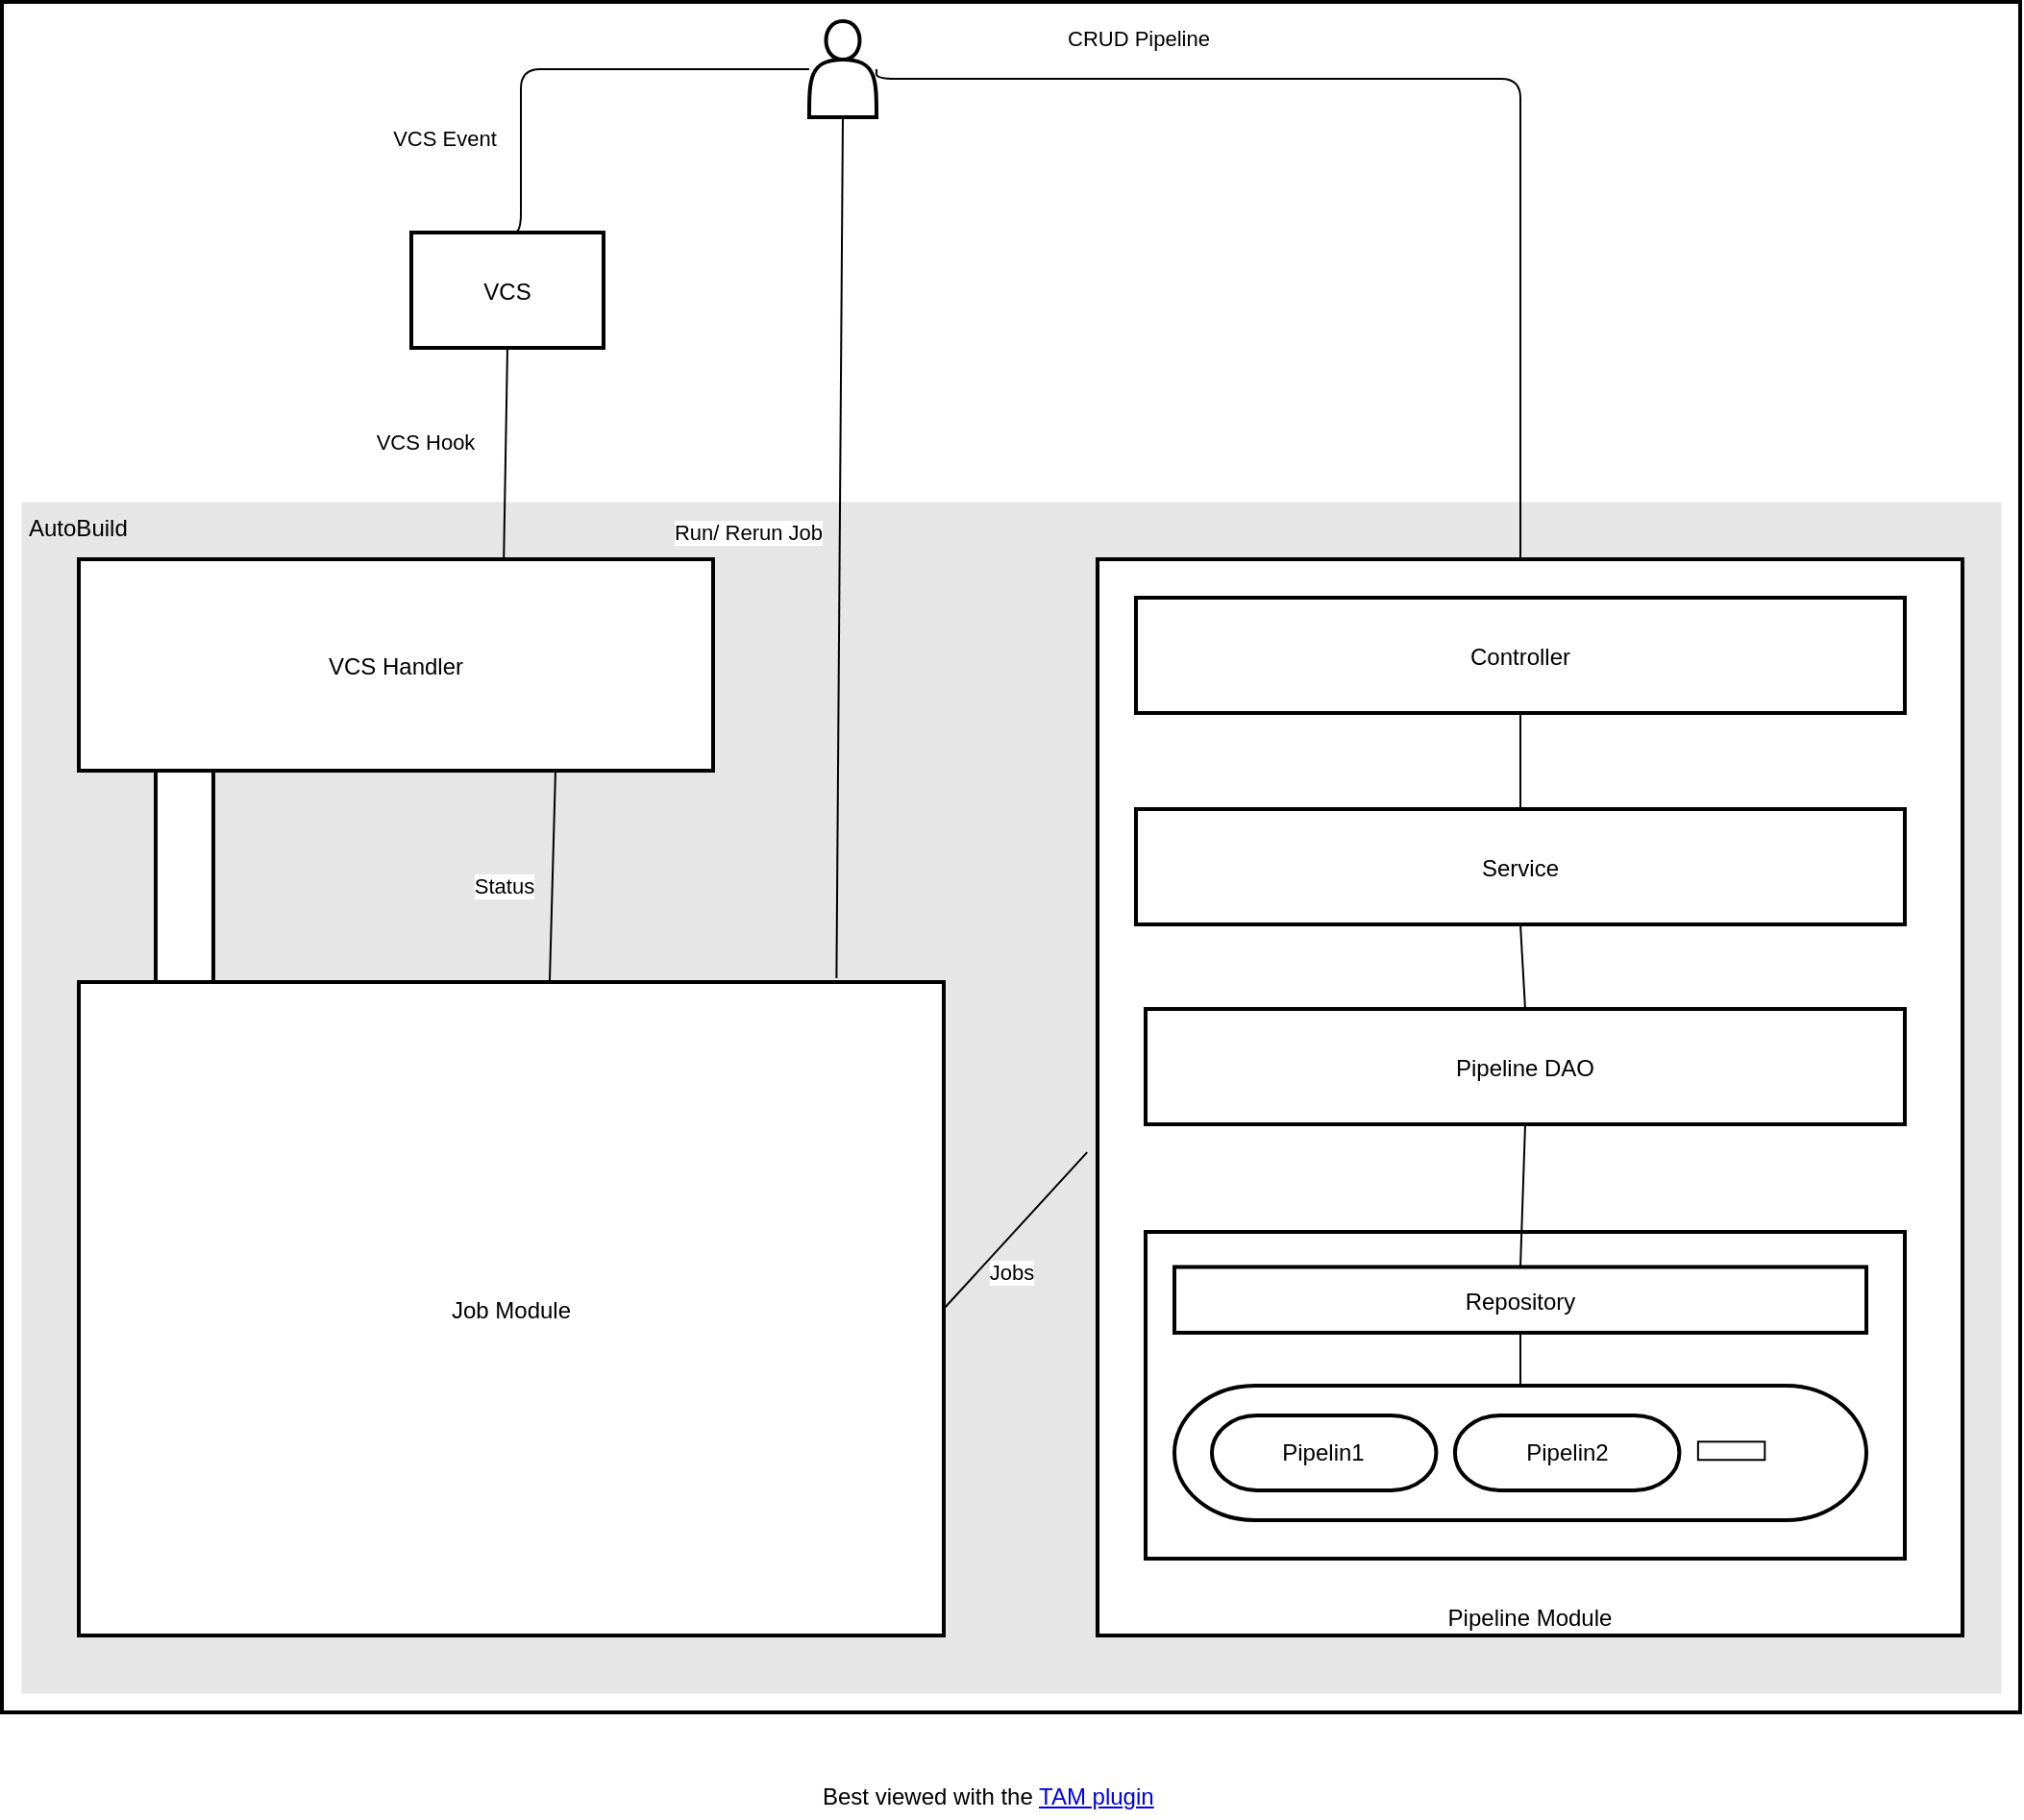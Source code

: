 <mxfile>
    <diagram id="t-udEQ2fh2zdYDoK3mJ6" name="Export This">
        <mxGraphModel dx="2107" dy="2230" grid="1" gridSize="10" guides="1" tooltips="1" connect="1" arrows="1" fold="1" page="1" pageScale="1" pageWidth="827" pageHeight="1169" math="0" shadow="0">
            <root>
                <mxCell id="0"/>
                <mxCell id="1" parent="0"/>
                <mxCell id="0.14" value="Best viewed with the &lt;a href=&quot;https://github.com/ariel-bentu/tam-drawio&quot;&gt;TAM plugin&lt;/a&gt;" style="text;html=1;shape=tamPluginMissing;" parent="1" vertex="1" connectable="0">
                    <mxGeometry x="415" y="920" width="200" height="25" as="geometry"/>
                </mxCell>
                <mxCell id="ihRfK8j9a-pzWJA9s62L-35" value="" style="shape=agent;offsetSize=8;strokeWidth=2;" vertex="1" parent="1">
                    <mxGeometry x="-10" width="1050" height="890" as="geometry"/>
                </mxCell>
                <mxCell id="ihRfK8j9a-pzWJA9s62L-36" value="AutoBuild" style="rounded=0;whiteSpace=wrap;html=1;strokeWidth=0;strokeColor=none;fillColor=#E6E6E6;align=left;verticalAlign=top;spacingLeft=2;" vertex="1" parent="1">
                    <mxGeometry y="260" width="1030" height="620" as="geometry"/>
                </mxCell>
                <mxCell id="ihRfK8j9a-pzWJA9s62L-37" value="" style="shape=actor;horizontalLabelPosition=right;align=left;labelPosition=right;strokeWidth=2;aspect=fixed;" vertex="1" parent="1">
                    <mxGeometry x="410" y="10" width="35" height="50" as="geometry"/>
                </mxCell>
                <mxCell id="ihRfK8j9a-pzWJA9s62L-38" value="VCS" style="shape=agent;offsetSize=8;strokeWidth=2;" vertex="1" parent="1">
                    <mxGeometry x="203" y="120" width="100" height="60" as="geometry"/>
                </mxCell>
                <mxCell id="ihRfK8j9a-pzWJA9s62L-39" value="" style="rounded=1;shape=useedge;edgeStyle=elbowEdgeStyle;elbow=horizontal;endArrow=none;useSignPosition=left;useSignDirection=south;entryX=0;entryY=0.5;entryDx=0;entryDy=0;exitX=0.5;exitY=0;exitDx=0;exitDy=0;" edge="1" parent="1" source="ihRfK8j9a-pzWJA9s62L-38" target="ihRfK8j9a-pzWJA9s62L-37">
                    <mxGeometry width="160" height="70" relative="1" as="geometry">
                        <mxPoint x="190" y="120" as="sourcePoint"/>
                        <mxPoint x="333" y="35" as="targetPoint"/>
                        <Array as="points">
                            <mxPoint x="260" y="80"/>
                        </Array>
                    </mxGeometry>
                </mxCell>
                <mxCell id="ihRfK8j9a-pzWJA9s62L-40" value="VCS Event" style="edgeLabel;html=1;align=center;verticalAlign=middle;resizable=0;points=[];" vertex="1" connectable="0" parent="ihRfK8j9a-pzWJA9s62L-39">
                    <mxGeometry x="-0.45" y="20" relative="1" as="geometry">
                        <mxPoint x="-20" y="10" as="offset"/>
                    </mxGeometry>
                </mxCell>
                <mxCell id="ihRfK8j9a-pzWJA9s62L-41" value="VCS Handler" style="shape=agent;offsetSize=8;strokeWidth=2;" vertex="1" parent="1">
                    <mxGeometry x="30" y="290" width="330" height="110" as="geometry"/>
                </mxCell>
                <mxCell id="ihRfK8j9a-pzWJA9s62L-42" value="Job Module" style="shape=agent;offsetSize=8;strokeWidth=2;" vertex="1" parent="1">
                    <mxGeometry x="30" y="510" width="450" height="340" as="geometry"/>
                </mxCell>
                <mxCell id="ihRfK8j9a-pzWJA9s62L-43" value="" style="shape=useedge;vertical=true;edgeStyle=none;endArrow=none;useSignPosition=left;useSignDirection=south;entryX=0.5;entryY=1;entryDx=0;entryDy=0;exitX=0.67;exitY=0;exitDx=0;exitDy=0;exitPerimeter=0;" edge="1" parent="1" source="ihRfK8j9a-pzWJA9s62L-41" target="ihRfK8j9a-pzWJA9s62L-38">
                    <mxGeometry height="160" relative="1" as="geometry">
                        <mxPoint x="470" y="440" as="sourcePoint"/>
                        <mxPoint x="470" y="280" as="targetPoint"/>
                    </mxGeometry>
                </mxCell>
                <mxCell id="ihRfK8j9a-pzWJA9s62L-44" value="VCS Hook" style="edgeLabel;html=1;align=center;verticalAlign=middle;resizable=0;points=[];" vertex="1" connectable="0" parent="ihRfK8j9a-pzWJA9s62L-43">
                    <mxGeometry x="0.102" y="23" relative="1" as="geometry">
                        <mxPoint x="-19" as="offset"/>
                    </mxGeometry>
                </mxCell>
                <mxCell id="ihRfK8j9a-pzWJA9s62L-45" value="" style="shape=useedge;vertical=true;edgeStyle=none;endArrow=none;useSignPosition=left;useSignDirection=south;entryX=0.5;entryY=1;entryDx=0;entryDy=0;exitX=0.876;exitY=-0.006;exitDx=0;exitDy=0;exitPerimeter=0;" edge="1" parent="1" source="ihRfK8j9a-pzWJA9s62L-42" target="ihRfK8j9a-pzWJA9s62L-37">
                    <mxGeometry height="160" relative="1" as="geometry">
                        <mxPoint x="470" y="440" as="sourcePoint"/>
                        <mxPoint x="470" y="280" as="targetPoint"/>
                    </mxGeometry>
                </mxCell>
                <mxCell id="ihRfK8j9a-pzWJA9s62L-46" value="Run/ Rerun Job" style="edgeLabel;html=1;align=center;verticalAlign=middle;resizable=0;points=[];" vertex="1" connectable="0" parent="ihRfK8j9a-pzWJA9s62L-45">
                    <mxGeometry x="0.035" y="21" relative="1" as="geometry">
                        <mxPoint x="-27" as="offset"/>
                    </mxGeometry>
                </mxCell>
                <mxCell id="ihRfK8j9a-pzWJA9s62L-47" value="" style="shape=useedge;endArrow=none;edgeStyle=none;useSignPosition=up;useSignDirection=east;exitX=1;exitY=0.5;exitDx=0;exitDy=0;entryX=-0.012;entryY=0.551;entryDx=0;entryDy=0;entryPerimeter=0;" edge="1" parent="1" source="ihRfK8j9a-pzWJA9s62L-42" target="ihRfK8j9a-pzWJA9s62L-55">
                    <mxGeometry width="160" relative="1" as="geometry">
                        <mxPoint x="410" y="550" as="sourcePoint"/>
                        <mxPoint x="600" y="555" as="targetPoint"/>
                    </mxGeometry>
                </mxCell>
                <mxCell id="ihRfK8j9a-pzWJA9s62L-48" value="Jobs" style="edgeLabel;html=1;align=center;verticalAlign=middle;resizable=0;points=[];" vertex="1" connectable="0" parent="ihRfK8j9a-pzWJA9s62L-47">
                    <mxGeometry x="-0.337" y="-12" relative="1" as="geometry">
                        <mxPoint x="1" as="offset"/>
                    </mxGeometry>
                </mxCell>
                <mxCell id="ihRfK8j9a-pzWJA9s62L-49" value="" style="shape=queue;strokeWidth=2;verticalLabelPosition=bottom;useSignDirection=east;rotation=90;" vertex="1" parent="1">
                    <mxGeometry x="30" y="440" width="110" height="30" as="geometry"/>
                </mxCell>
                <mxCell id="ihRfK8j9a-pzWJA9s62L-50" value="" style="shape=useedge;vertical=true;edgeStyle=none;endArrow=none;useSignPosition=left;useSignDirection=south;exitX=0.75;exitY=1;exitDx=0;exitDy=0;entryX=0.544;entryY=-0.006;entryDx=0;entryDy=0;entryPerimeter=0;" edge="1" parent="1">
                    <mxGeometry height="160" relative="1" as="geometry">
                        <mxPoint x="278" y="400" as="sourcePoint"/>
                        <mxPoint x="275" y="509" as="targetPoint"/>
                    </mxGeometry>
                </mxCell>
                <mxCell id="ihRfK8j9a-pzWJA9s62L-51" value="Status" style="edgeLabel;html=1;align=center;verticalAlign=middle;resizable=0;points=[];" vertex="1" connectable="0" parent="ihRfK8j9a-pzWJA9s62L-50">
                    <mxGeometry x="0.109" y="-18" relative="1" as="geometry">
                        <mxPoint x="-8" as="offset"/>
                    </mxGeometry>
                </mxCell>
                <mxCell id="ihRfK8j9a-pzWJA9s62L-52" value="" style="rounded=1;shape=useedge;vertical=true;edgeStyle=elbowEdgeStyle;elbow=vertical;endArrow=none;useSignPosition=up;useSignDirection=east;exitX=1;exitY=0.5;exitDx=0;exitDy=0;entryX=0.5;entryY=0;entryDx=0;entryDy=0;" edge="1" parent="1" source="ihRfK8j9a-pzWJA9s62L-37" target="ihRfK8j9a-pzWJA9s62L-56">
                    <mxGeometry width="70" height="160" relative="1" as="geometry">
                        <mxPoint x="590" y="520" as="sourcePoint"/>
                        <mxPoint x="660" y="360" as="targetPoint"/>
                        <Array as="points">
                            <mxPoint x="620" y="40"/>
                        </Array>
                    </mxGeometry>
                </mxCell>
                <mxCell id="ihRfK8j9a-pzWJA9s62L-53" value="CRUD Pipeline" style="edgeLabel;html=1;align=center;verticalAlign=middle;resizable=0;points=[];" vertex="1" connectable="0" parent="ihRfK8j9a-pzWJA9s62L-52">
                    <mxGeometry x="-0.458" y="21" relative="1" as="geometry">
                        <mxPoint x="-25" as="offset"/>
                    </mxGeometry>
                </mxCell>
                <mxCell id="ihRfK8j9a-pzWJA9s62L-54" value="" style="group" vertex="1" connectable="0" parent="1">
                    <mxGeometry x="560" y="290" width="450" height="560" as="geometry"/>
                </mxCell>
                <mxCell id="ihRfK8j9a-pzWJA9s62L-55" value="Pipeline Module" style="shape=agent;offsetSize=8;strokeWidth=2;verticalAlign=bottom;" vertex="1" parent="ihRfK8j9a-pzWJA9s62L-54">
                    <mxGeometry width="450" height="560" as="geometry"/>
                </mxCell>
                <mxCell id="ihRfK8j9a-pzWJA9s62L-56" value="Controller" style="shape=agent;offsetSize=8;strokeWidth=2;" vertex="1" parent="ihRfK8j9a-pzWJA9s62L-54">
                    <mxGeometry x="20" y="20" width="400" height="60" as="geometry"/>
                </mxCell>
                <mxCell id="ihRfK8j9a-pzWJA9s62L-57" value="Service" style="shape=agent;offsetSize=8;strokeWidth=2;" vertex="1" parent="ihRfK8j9a-pzWJA9s62L-54">
                    <mxGeometry x="20" y="130" width="400" height="60" as="geometry"/>
                </mxCell>
                <mxCell id="ihRfK8j9a-pzWJA9s62L-58" value="Pipeline DAO" style="shape=agent;offsetSize=8;strokeWidth=2;" vertex="1" parent="ihRfK8j9a-pzWJA9s62L-54">
                    <mxGeometry x="25" y="234" width="395" height="60" as="geometry"/>
                </mxCell>
                <mxCell id="ihRfK8j9a-pzWJA9s62L-59" value="" style="shape=useedge;vertical=true;edgeStyle=none;endArrow=none;useSignPosition=left;useSignDirection=south;entryX=0.5;entryY=1;entryDx=0;entryDy=0;exitX=0.5;exitY=0;exitDx=0;exitDy=0;" edge="1" parent="ihRfK8j9a-pzWJA9s62L-54" source="ihRfK8j9a-pzWJA9s62L-58" target="ihRfK8j9a-pzWJA9s62L-57">
                    <mxGeometry height="160" relative="1" as="geometry">
                        <mxPoint x="70" y="230" as="sourcePoint"/>
                        <mxPoint x="70" y="70" as="targetPoint"/>
                    </mxGeometry>
                </mxCell>
                <mxCell id="ihRfK8j9a-pzWJA9s62L-60" value="" style="shape=useedge;vertical=true;edgeStyle=none;endArrow=none;useSignPosition=left;useSignDirection=south;entryX=0.5;entryY=1;entryDx=0;entryDy=0;exitX=0.5;exitY=0;exitDx=0;exitDy=0;" edge="1" parent="ihRfK8j9a-pzWJA9s62L-54" source="ihRfK8j9a-pzWJA9s62L-57" target="ihRfK8j9a-pzWJA9s62L-56">
                    <mxGeometry height="160" relative="1" as="geometry">
                        <mxPoint x="70" y="230" as="sourcePoint"/>
                        <mxPoint x="70" y="70" as="targetPoint"/>
                    </mxGeometry>
                </mxCell>
                <mxCell id="ihRfK8j9a-pzWJA9s62L-61" value="" style="shape=agent;offsetSize=8;strokeWidth=2;" vertex="1" parent="ihRfK8j9a-pzWJA9s62L-54">
                    <mxGeometry x="25" y="350" width="395" height="170" as="geometry"/>
                </mxCell>
                <mxCell id="ihRfK8j9a-pzWJA9s62L-62" value="Repository" style="shape=agent;offsetSize=8;strokeWidth=2;" vertex="1" parent="ihRfK8j9a-pzWJA9s62L-54">
                    <mxGeometry x="40" y="368.25" width="360" height="34.2" as="geometry"/>
                </mxCell>
                <mxCell id="ihRfK8j9a-pzWJA9s62L-63" value="" style="group" vertex="1" connectable="0" parent="ihRfK8j9a-pzWJA9s62L-54">
                    <mxGeometry x="40" y="430" width="360" height="70" as="geometry"/>
                </mxCell>
                <mxCell id="ihRfK8j9a-pzWJA9s62L-64" value="" style="rounded=1;whiteSpace=wrap;html=1;arcSize=60;strokeWidth=2;verticalAlign=bottom;" vertex="1" parent="ihRfK8j9a-pzWJA9s62L-63">
                    <mxGeometry width="360.0" height="70" as="geometry"/>
                </mxCell>
                <mxCell id="ihRfK8j9a-pzWJA9s62L-65" value="Pipelin1" style="rounded=1;whiteSpace=wrap;html=1;arcSize=60;strokeWidth=2;" vertex="1" parent="ihRfK8j9a-pzWJA9s62L-63">
                    <mxGeometry x="19.459" y="15.556" width="116.757" height="38.889" as="geometry"/>
                </mxCell>
                <mxCell id="ihRfK8j9a-pzWJA9s62L-66" value="Pipelin2" style="rounded=1;whiteSpace=wrap;html=1;arcSize=60;strokeWidth=2;" vertex="1" parent="ihRfK8j9a-pzWJA9s62L-63">
                    <mxGeometry x="145.946" y="15.556" width="116.757" height="38.889" as="geometry"/>
                </mxCell>
                <mxCell id="ihRfK8j9a-pzWJA9s62L-67" value="" style="shape=dot3;connectable=0;aspect=fixed;" vertex="1" parent="ihRfK8j9a-pzWJA9s62L-63">
                    <mxGeometry x="272.432" y="29.167" width="34.723" height="9.47" as="geometry"/>
                </mxCell>
                <mxCell id="ihRfK8j9a-pzWJA9s62L-68" value="" style="shape=updateedge;endArrow=none;vertical=true;entryX=0.5;entryY=0;entryDx=0;entryDy=0;exitX=0.5;exitY=1;exitDx=0;exitDy=0;" edge="1" parent="ihRfK8j9a-pzWJA9s62L-54" source="ihRfK8j9a-pzWJA9s62L-62" target="ihRfK8j9a-pzWJA9s62L-64">
                    <mxGeometry width="30" height="80" relative="1" as="geometry">
                        <mxPoint x="259.231" y="342.6" as="sourcePoint"/>
                        <mxPoint x="259.231" y="411" as="targetPoint"/>
                    </mxGeometry>
                </mxCell>
                <mxCell id="ihRfK8j9a-pzWJA9s62L-69" value="" style="shape=useedge;vertical=true;edgeStyle=none;endArrow=none;useSignPosition=left;useSignDirection=south;exitX=0.5;exitY=0;exitDx=0;exitDy=0;entryX=0.5;entryY=1;entryDx=0;entryDy=0;" edge="1" parent="ihRfK8j9a-pzWJA9s62L-54" source="ihRfK8j9a-pzWJA9s62L-62" target="ihRfK8j9a-pzWJA9s62L-58">
                    <mxGeometry height="160" relative="1" as="geometry">
                        <mxPoint x="70" y="230" as="sourcePoint"/>
                        <mxPoint x="70" y="70" as="targetPoint"/>
                    </mxGeometry>
                </mxCell>
            </root>
        </mxGraphModel>
    </diagram>
    <diagram id="40exUl0vIfyb5U9XLuty" name="Level0">
        <mxGraphModel dx="1024" dy="849" grid="1" gridSize="10" guides="1" tooltips="1" connect="1" arrows="1" fold="1" page="1" pageScale="1" pageWidth="827" pageHeight="1169" math="0" shadow="0">
            <root>
                <mxCell id="0"/>
                <mxCell id="1" parent="0"/>
                <mxCell id="WJ4CdZOc8dhhOsGUsSus-2" value="Best viewed with the &lt;a href=&quot;https://github.com/ariel-bentu/tam-drawio&quot;&gt;TAM plugin&lt;/a&gt;" style="text;html=1;shape=tamPluginMissing;" parent="1" vertex="1" connectable="0">
                    <mxGeometry x="350" y="447.03" width="200" height="25" as="geometry"/>
                </mxCell>
                <mxCell id="WJ4CdZOc8dhhOsGUsSus-10" value="AutoBuild" style="shape=agent;offsetSize=8;strokeWidth=2;verticalAlign=middle;" parent="1" vertex="1">
                    <mxGeometry x="10" y="270" width="880" height="130" as="geometry"/>
                </mxCell>
                <mxCell id="WJ4CdZOc8dhhOsGUsSus-11" value="" style="shape=actor;horizontalLabelPosition=right;align=left;labelPosition=right;strokeWidth=2;aspect=fixed;" parent="1" vertex="1">
                    <mxGeometry x="410" y="10" width="35" height="50" as="geometry"/>
                </mxCell>
                <mxCell id="WJ4CdZOc8dhhOsGUsSus-12" value="VCS" style="shape=agent;offsetSize=8;strokeWidth=2;" parent="1" vertex="1">
                    <mxGeometry x="203" y="120" width="100" height="60" as="geometry"/>
                </mxCell>
                <mxCell id="WJ4CdZOc8dhhOsGUsSus-13" value="" style="rounded=1;shape=useedge;edgeStyle=elbowEdgeStyle;elbow=horizontal;endArrow=none;useSignPosition=left;useSignDirection=south;entryX=0;entryY=0.5;entryDx=0;entryDy=0;exitX=0.5;exitY=0;exitDx=0;exitDy=0;" parent="1" source="WJ4CdZOc8dhhOsGUsSus-12" target="WJ4CdZOc8dhhOsGUsSus-11" edge="1">
                    <mxGeometry width="160" height="70" relative="1" as="geometry">
                        <mxPoint x="190" y="120" as="sourcePoint"/>
                        <mxPoint x="333" y="35" as="targetPoint"/>
                        <Array as="points">
                            <mxPoint x="260" y="80"/>
                        </Array>
                    </mxGeometry>
                </mxCell>
                <mxCell id="WJ4CdZOc8dhhOsGUsSus-14" value="VCS Event" style="edgeLabel;html=1;align=center;verticalAlign=middle;resizable=0;points=[];" parent="WJ4CdZOc8dhhOsGUsSus-13" vertex="1" connectable="0">
                    <mxGeometry x="-0.45" y="20" relative="1" as="geometry">
                        <mxPoint x="-20" y="18" as="offset"/>
                    </mxGeometry>
                </mxCell>
                <mxCell id="WJ4CdZOc8dhhOsGUsSus-15" value="" style="rounded=1;shape=useedge;edgeStyle=elbowEdgeStyle;elbow=horizontal;endArrow=none;useSignPosition=left;useSignDirection=south;entryX=1;entryY=0.5;entryDx=0;entryDy=0;exitX=0.75;exitY=0;exitDx=0;exitDy=0;" parent="1" target="WJ4CdZOc8dhhOsGUsSus-11" edge="1">
                    <mxGeometry width="160" height="70" relative="1" as="geometry">
                        <mxPoint x="608.5" y="270" as="sourcePoint"/>
                        <mxPoint x="500" y="35" as="targetPoint"/>
                        <Array as="points">
                            <mxPoint x="616" y="150"/>
                        </Array>
                    </mxGeometry>
                </mxCell>
                <mxCell id="WJ4CdZOc8dhhOsGUsSus-16" value="Build Pipeline" style="edgeLabel;html=1;align=center;verticalAlign=middle;resizable=0;points=[];" parent="WJ4CdZOc8dhhOsGUsSus-15" vertex="1" connectable="0">
                    <mxGeometry x="-0.25" y="23" relative="1" as="geometry">
                        <mxPoint x="-23" y="28" as="offset"/>
                    </mxGeometry>
                </mxCell>
                <mxCell id="WJ4CdZOc8dhhOsGUsSus-19" value="" style="shape=useedge;vertical=true;edgeStyle=none;endArrow=none;useSignPosition=left;useSignDirection=south;entryX=0.5;entryY=1;entryDx=0;entryDy=0;" parent="1" target="WJ4CdZOc8dhhOsGUsSus-12" edge="1">
                    <mxGeometry height="160" relative="1" as="geometry">
                        <mxPoint x="253" y="270" as="sourcePoint"/>
                        <mxPoint x="470" y="280" as="targetPoint"/>
                    </mxGeometry>
                </mxCell>
                <mxCell id="WJ4CdZOc8dhhOsGUsSus-20" value="VCS Hook" style="edgeLabel;html=1;align=center;verticalAlign=middle;resizable=0;points=[];" parent="WJ4CdZOc8dhhOsGUsSus-19" vertex="1" connectable="0">
                    <mxGeometry x="0.102" y="23" relative="1" as="geometry">
                        <mxPoint x="-19" as="offset"/>
                    </mxGeometry>
                </mxCell>
                <mxCell id="WJ4CdZOc8dhhOsGUsSus-21" value="" style="shape=useedge;vertical=true;edgeStyle=none;endArrow=none;useSignPosition=left;useSignDirection=south;entryX=0.5;entryY=1;entryDx=0;entryDy=0;exitX=0.47;exitY=-0.004;exitDx=0;exitDy=0;exitPerimeter=0;" parent="1" source="WJ4CdZOc8dhhOsGUsSus-10" target="WJ4CdZOc8dhhOsGUsSus-11" edge="1">
                    <mxGeometry height="160" relative="1" as="geometry">
                        <mxPoint x="428" y="417.03" as="sourcePoint"/>
                        <mxPoint x="470" y="280" as="targetPoint"/>
                    </mxGeometry>
                </mxCell>
                <mxCell id="WJ4CdZOc8dhhOsGUsSus-22" value="Run/ Rerun Job" style="edgeLabel;html=1;align=center;verticalAlign=middle;resizable=0;points=[];" parent="WJ4CdZOc8dhhOsGUsSus-21" vertex="1" connectable="0">
                    <mxGeometry x="0.035" y="21" relative="1" as="geometry">
                        <mxPoint x="-27" as="offset"/>
                    </mxGeometry>
                </mxCell>
            </root>
        </mxGraphModel>
    </diagram>
    <diagram name="Level1" id="Ok_z0AfAnbf14_W0Ty0E">
        <mxGraphModel dx="1024" dy="849" grid="1" gridSize="10" guides="1" tooltips="1" connect="1" arrows="1" fold="1" page="1" pageScale="1" pageWidth="827" pageHeight="1169" math="0" shadow="0">
            <root>
                <mxCell id="r8It0ion48g9bqUEctL1-0"/>
                <mxCell id="r8It0ion48g9bqUEctL1-1" parent="r8It0ion48g9bqUEctL1-0"/>
                <mxCell id="r8It0ion48g9bqUEctL1-2" value="AutoBuild" style="shape=agent;offsetSize=8;strokeWidth=2;verticalAlign=bottom;" parent="r8It0ion48g9bqUEctL1-1" vertex="1">
                    <mxGeometry x="10" y="270" width="800" height="440" as="geometry"/>
                </mxCell>
                <mxCell id="r8It0ion48g9bqUEctL1-3" value="Best viewed with the &lt;a href=&quot;https://github.com/ariel-bentu/tam-drawio&quot;&gt;TAM plugin&lt;/a&gt;" style="text;html=1;shape=tamPluginMissing;" parent="r8It0ion48g9bqUEctL1-1" vertex="1" connectable="0">
                    <mxGeometry x="310" y="740" width="200" height="25" as="geometry"/>
                </mxCell>
                <mxCell id="r8It0ion48g9bqUEctL1-4" value="" style="shape=actor;horizontalLabelPosition=right;align=left;labelPosition=right;strokeWidth=2;aspect=fixed;" parent="r8It0ion48g9bqUEctL1-1" vertex="1">
                    <mxGeometry x="410" y="10" width="35" height="50" as="geometry"/>
                </mxCell>
                <mxCell id="r8It0ion48g9bqUEctL1-5" value="VCS" style="shape=agent;offsetSize=8;strokeWidth=2;" parent="r8It0ion48g9bqUEctL1-1" vertex="1">
                    <mxGeometry x="203" y="120" width="100" height="60" as="geometry"/>
                </mxCell>
                <mxCell id="r8It0ion48g9bqUEctL1-6" value="" style="rounded=1;shape=useedge;edgeStyle=elbowEdgeStyle;elbow=horizontal;endArrow=none;useSignPosition=left;useSignDirection=south;entryX=0;entryY=0.5;entryDx=0;entryDy=0;exitX=0.5;exitY=0;exitDx=0;exitDy=0;" parent="r8It0ion48g9bqUEctL1-1" source="r8It0ion48g9bqUEctL1-5" target="r8It0ion48g9bqUEctL1-4" edge="1">
                    <mxGeometry width="160" height="70" relative="1" as="geometry">
                        <mxPoint x="190" y="120" as="sourcePoint"/>
                        <mxPoint x="333" y="35" as="targetPoint"/>
                        <Array as="points">
                            <mxPoint x="260" y="80"/>
                        </Array>
                    </mxGeometry>
                </mxCell>
                <mxCell id="kZ-epyqTe8IM9jZ4-b4g-0" value="VCS Event" style="edgeLabel;html=1;align=center;verticalAlign=middle;resizable=0;points=[];" parent="r8It0ion48g9bqUEctL1-6" vertex="1" connectable="0">
                    <mxGeometry x="-0.45" y="20" relative="1" as="geometry">
                        <mxPoint x="-20" y="10" as="offset"/>
                    </mxGeometry>
                </mxCell>
                <mxCell id="r8It0ion48g9bqUEctL1-7" value="" style="rounded=1;shape=useedge;edgeStyle=elbowEdgeStyle;elbow=horizontal;endArrow=none;useSignPosition=left;useSignDirection=south;entryX=1;entryY=0.5;entryDx=0;entryDy=0;exitX=0.25;exitY=0;exitDx=0;exitDy=0;" parent="r8It0ion48g9bqUEctL1-1" source="QFPLWDyup74I9JNrI9wq-0" target="r8It0ion48g9bqUEctL1-4" edge="1">
                    <mxGeometry width="160" height="70" relative="1" as="geometry">
                        <mxPoint x="608.5" y="270" as="sourcePoint"/>
                        <mxPoint x="500" y="35" as="targetPoint"/>
                        <Array as="points">
                            <mxPoint x="616" y="150"/>
                        </Array>
                    </mxGeometry>
                </mxCell>
                <mxCell id="kZ-epyqTe8IM9jZ4-b4g-2" value="Build Pipeline" style="edgeLabel;html=1;align=center;verticalAlign=middle;resizable=0;points=[];" parent="r8It0ion48g9bqUEctL1-7" vertex="1" connectable="0">
                    <mxGeometry x="-0.25" y="23" relative="1" as="geometry">
                        <mxPoint x="-23" y="28" as="offset"/>
                    </mxGeometry>
                </mxCell>
                <mxCell id="kZ-epyqTe8IM9jZ4-b4g-5" value="VCS Handler" style="shape=agent;offsetSize=8;strokeWidth=2;" parent="r8It0ion48g9bqUEctL1-1" vertex="1">
                    <mxGeometry x="30" y="290" width="330" height="110" as="geometry"/>
                </mxCell>
                <mxCell id="kZ-epyqTe8IM9jZ4-b4g-6" value="Job Module" style="shape=agent;offsetSize=8;strokeWidth=2;" parent="r8It0ion48g9bqUEctL1-1" vertex="1">
                    <mxGeometry x="30" y="510" width="450" height="160" as="geometry"/>
                </mxCell>
                <mxCell id="kZ-epyqTe8IM9jZ4-b4g-7" value="" style="shape=useedge;vertical=true;edgeStyle=none;endArrow=none;useSignPosition=left;useSignDirection=south;entryX=0.5;entryY=1;entryDx=0;entryDy=0;exitX=0.67;exitY=0;exitDx=0;exitDy=0;exitPerimeter=0;" parent="r8It0ion48g9bqUEctL1-1" source="kZ-epyqTe8IM9jZ4-b4g-5" target="r8It0ion48g9bqUEctL1-5" edge="1">
                    <mxGeometry height="160" relative="1" as="geometry">
                        <mxPoint x="470" y="440" as="sourcePoint"/>
                        <mxPoint x="470" y="280" as="targetPoint"/>
                    </mxGeometry>
                </mxCell>
                <mxCell id="kZ-epyqTe8IM9jZ4-b4g-8" value="VCS Hook" style="edgeLabel;html=1;align=center;verticalAlign=middle;resizable=0;points=[];" parent="kZ-epyqTe8IM9jZ4-b4g-7" vertex="1" connectable="0">
                    <mxGeometry x="0.102" y="23" relative="1" as="geometry">
                        <mxPoint x="-19" as="offset"/>
                    </mxGeometry>
                </mxCell>
                <mxCell id="kZ-epyqTe8IM9jZ4-b4g-9" value="" style="shape=useedge;vertical=true;edgeStyle=none;endArrow=none;useSignPosition=left;useSignDirection=south;entryX=0.5;entryY=1;entryDx=0;entryDy=0;exitX=0.876;exitY=-0.006;exitDx=0;exitDy=0;exitPerimeter=0;" parent="r8It0ion48g9bqUEctL1-1" source="kZ-epyqTe8IM9jZ4-b4g-6" target="r8It0ion48g9bqUEctL1-4" edge="1">
                    <mxGeometry height="160" relative="1" as="geometry">
                        <mxPoint x="470" y="440" as="sourcePoint"/>
                        <mxPoint x="470" y="280" as="targetPoint"/>
                    </mxGeometry>
                </mxCell>
                <mxCell id="kZ-epyqTe8IM9jZ4-b4g-10" value="Run/ Rerun Job" style="edgeLabel;html=1;align=center;verticalAlign=middle;resizable=0;points=[];" parent="kZ-epyqTe8IM9jZ4-b4g-9" vertex="1" connectable="0">
                    <mxGeometry x="0.035" y="21" relative="1" as="geometry">
                        <mxPoint x="-27" as="offset"/>
                    </mxGeometry>
                </mxCell>
                <mxCell id="QFPLWDyup74I9JNrI9wq-0" value="Pipeline Module" style="shape=agent;offsetSize=8;strokeWidth=2;" parent="r8It0ion48g9bqUEctL1-1" vertex="1">
                    <mxGeometry x="560" y="290" width="230" height="380" as="geometry"/>
                </mxCell>
                <mxCell id="QFPLWDyup74I9JNrI9wq-8" value="" style="shape=useedge;endArrow=none;edgeStyle=none;useSignPosition=up;useSignDirection=east;exitX=1;exitY=0.5;exitDx=0;exitDy=0;entryX=-0.012;entryY=0.551;entryDx=0;entryDy=0;entryPerimeter=0;" parent="r8It0ion48g9bqUEctL1-1" source="kZ-epyqTe8IM9jZ4-b4g-6" target="QFPLWDyup74I9JNrI9wq-0" edge="1">
                    <mxGeometry width="160" relative="1" as="geometry">
                        <mxPoint x="410" y="550" as="sourcePoint"/>
                        <mxPoint x="600" y="555" as="targetPoint"/>
                    </mxGeometry>
                </mxCell>
                <mxCell id="QFPLWDyup74I9JNrI9wq-19" value="Jobs" style="edgeLabel;html=1;align=center;verticalAlign=middle;resizable=0;points=[];" parent="QFPLWDyup74I9JNrI9wq-8" vertex="1" connectable="0">
                    <mxGeometry x="-0.337" y="-12" relative="1" as="geometry">
                        <mxPoint x="1" as="offset"/>
                    </mxGeometry>
                </mxCell>
                <mxCell id="FoKvjP8hr89TysI1zap6-0" value="" style="shape=queue;strokeWidth=2;verticalLabelPosition=bottom;useSignDirection=east;rotation=90;" parent="r8It0ion48g9bqUEctL1-1" vertex="1">
                    <mxGeometry x="30" y="440" width="110" height="30" as="geometry"/>
                </mxCell>
                <mxCell id="sQQ7SYQZFF0lD23NmJ56-0" value="" style="shape=useedge;vertical=true;edgeStyle=none;endArrow=none;useSignPosition=left;useSignDirection=south;exitX=0.75;exitY=1;exitDx=0;exitDy=0;entryX=0.544;entryY=-0.006;entryDx=0;entryDy=0;entryPerimeter=0;" parent="r8It0ion48g9bqUEctL1-1" edge="1">
                    <mxGeometry height="160" relative="1" as="geometry">
                        <mxPoint x="278" y="400" as="sourcePoint"/>
                        <mxPoint x="275" y="509" as="targetPoint"/>
                    </mxGeometry>
                </mxCell>
                <mxCell id="sQQ7SYQZFF0lD23NmJ56-1" value="Status" style="edgeLabel;html=1;align=center;verticalAlign=middle;resizable=0;points=[];" parent="sQQ7SYQZFF0lD23NmJ56-0" vertex="1" connectable="0">
                    <mxGeometry x="0.109" y="-18" relative="1" as="geometry">
                        <mxPoint x="-8" as="offset"/>
                    </mxGeometry>
                </mxCell>
            </root>
        </mxGraphModel>
    </diagram>
    <diagram name="Level 2" id="gYWfMd7Pxg6Aecdp16Rk">
        <mxGraphModel dx="1078" dy="894" grid="1" gridSize="10" guides="1" tooltips="1" connect="1" arrows="1" fold="1" page="1" pageScale="1" pageWidth="827" pageHeight="1169" math="0" shadow="0">
            <root>
                <mxCell id="Ua2IZixj-3MFrhBXnuUS-0"/>
                <mxCell id="Ua2IZixj-3MFrhBXnuUS-1" parent="Ua2IZixj-3MFrhBXnuUS-0"/>
                <mxCell id="VStRT2B_4J0Rvl15ZR2a-23" value="AutoBuild" style="rounded=0;whiteSpace=wrap;html=1;strokeWidth=0;strokeColor=none;fillColor=#E6E6E6;align=left;verticalAlign=top;spacingLeft=2;" vertex="1" parent="Ua2IZixj-3MFrhBXnuUS-1">
                    <mxGeometry y="260" width="1030" height="620" as="geometry"/>
                </mxCell>
                <mxCell id="Ua2IZixj-3MFrhBXnuUS-3" value="Best viewed with the &lt;a href=&quot;https://github.com/ariel-bentu/tam-drawio&quot;&gt;TAM plugin&lt;/a&gt;" style="text;html=1;shape=tamPluginMissing;" vertex="1" connectable="0" parent="Ua2IZixj-3MFrhBXnuUS-1">
                    <mxGeometry x="430" y="910" width="200" height="25" as="geometry"/>
                </mxCell>
                <mxCell id="Ua2IZixj-3MFrhBXnuUS-4" value="" style="shape=actor;horizontalLabelPosition=right;align=left;labelPosition=right;strokeWidth=2;aspect=fixed;" vertex="1" parent="Ua2IZixj-3MFrhBXnuUS-1">
                    <mxGeometry x="410" y="10" width="35" height="50" as="geometry"/>
                </mxCell>
                <mxCell id="Ua2IZixj-3MFrhBXnuUS-5" value="VCS" style="shape=agent;offsetSize=8;strokeWidth=2;" vertex="1" parent="Ua2IZixj-3MFrhBXnuUS-1">
                    <mxGeometry x="203" y="120" width="100" height="60" as="geometry"/>
                </mxCell>
                <mxCell id="Ua2IZixj-3MFrhBXnuUS-6" value="" style="rounded=1;shape=useedge;edgeStyle=elbowEdgeStyle;elbow=horizontal;endArrow=none;useSignPosition=left;useSignDirection=south;entryX=0;entryY=0.5;entryDx=0;entryDy=0;exitX=0.5;exitY=0;exitDx=0;exitDy=0;" edge="1" parent="Ua2IZixj-3MFrhBXnuUS-1" source="Ua2IZixj-3MFrhBXnuUS-5" target="Ua2IZixj-3MFrhBXnuUS-4">
                    <mxGeometry width="160" height="70" relative="1" as="geometry">
                        <mxPoint x="190" y="120" as="sourcePoint"/>
                        <mxPoint x="333" y="35" as="targetPoint"/>
                        <Array as="points">
                            <mxPoint x="260" y="80"/>
                        </Array>
                    </mxGeometry>
                </mxCell>
                <mxCell id="Ua2IZixj-3MFrhBXnuUS-7" value="VCS Event" style="edgeLabel;html=1;align=center;verticalAlign=middle;resizable=0;points=[];" vertex="1" connectable="0" parent="Ua2IZixj-3MFrhBXnuUS-6">
                    <mxGeometry x="-0.45" y="20" relative="1" as="geometry">
                        <mxPoint x="-20" y="10" as="offset"/>
                    </mxGeometry>
                </mxCell>
                <mxCell id="Ua2IZixj-3MFrhBXnuUS-10" value="VCS Handler" style="shape=agent;offsetSize=8;strokeWidth=2;" vertex="1" parent="Ua2IZixj-3MFrhBXnuUS-1">
                    <mxGeometry x="30" y="290" width="330" height="110" as="geometry"/>
                </mxCell>
                <mxCell id="Ua2IZixj-3MFrhBXnuUS-11" value="Job Module" style="shape=agent;offsetSize=8;strokeWidth=2;" vertex="1" parent="Ua2IZixj-3MFrhBXnuUS-1">
                    <mxGeometry x="30" y="510" width="450" height="340" as="geometry"/>
                </mxCell>
                <mxCell id="Ua2IZixj-3MFrhBXnuUS-12" value="" style="shape=useedge;vertical=true;edgeStyle=none;endArrow=none;useSignPosition=left;useSignDirection=south;entryX=0.5;entryY=1;entryDx=0;entryDy=0;exitX=0.67;exitY=0;exitDx=0;exitDy=0;exitPerimeter=0;" edge="1" parent="Ua2IZixj-3MFrhBXnuUS-1" source="Ua2IZixj-3MFrhBXnuUS-10" target="Ua2IZixj-3MFrhBXnuUS-5">
                    <mxGeometry height="160" relative="1" as="geometry">
                        <mxPoint x="470" y="440" as="sourcePoint"/>
                        <mxPoint x="470" y="280" as="targetPoint"/>
                    </mxGeometry>
                </mxCell>
                <mxCell id="Ua2IZixj-3MFrhBXnuUS-13" value="VCS Hook" style="edgeLabel;html=1;align=center;verticalAlign=middle;resizable=0;points=[];" vertex="1" connectable="0" parent="Ua2IZixj-3MFrhBXnuUS-12">
                    <mxGeometry x="0.102" y="23" relative="1" as="geometry">
                        <mxPoint x="-19" as="offset"/>
                    </mxGeometry>
                </mxCell>
                <mxCell id="Ua2IZixj-3MFrhBXnuUS-14" value="" style="shape=useedge;vertical=true;edgeStyle=none;endArrow=none;useSignPosition=left;useSignDirection=south;entryX=0.5;entryY=1;entryDx=0;entryDy=0;exitX=0.876;exitY=-0.006;exitDx=0;exitDy=0;exitPerimeter=0;" edge="1" parent="Ua2IZixj-3MFrhBXnuUS-1" source="Ua2IZixj-3MFrhBXnuUS-11" target="Ua2IZixj-3MFrhBXnuUS-4">
                    <mxGeometry height="160" relative="1" as="geometry">
                        <mxPoint x="470" y="440" as="sourcePoint"/>
                        <mxPoint x="470" y="280" as="targetPoint"/>
                    </mxGeometry>
                </mxCell>
                <mxCell id="Ua2IZixj-3MFrhBXnuUS-15" value="Run/ Rerun Job" style="edgeLabel;html=1;align=center;verticalAlign=middle;resizable=0;points=[];" vertex="1" connectable="0" parent="Ua2IZixj-3MFrhBXnuUS-14">
                    <mxGeometry x="0.035" y="21" relative="1" as="geometry">
                        <mxPoint x="-27" as="offset"/>
                    </mxGeometry>
                </mxCell>
                <mxCell id="Ua2IZixj-3MFrhBXnuUS-17" value="" style="shape=useedge;endArrow=none;edgeStyle=none;useSignPosition=up;useSignDirection=east;exitX=1;exitY=0.5;exitDx=0;exitDy=0;entryX=-0.012;entryY=0.551;entryDx=0;entryDy=0;entryPerimeter=0;" edge="1" parent="Ua2IZixj-3MFrhBXnuUS-1" source="Ua2IZixj-3MFrhBXnuUS-11" target="Ua2IZixj-3MFrhBXnuUS-16">
                    <mxGeometry width="160" relative="1" as="geometry">
                        <mxPoint x="410" y="550" as="sourcePoint"/>
                        <mxPoint x="600" y="555" as="targetPoint"/>
                    </mxGeometry>
                </mxCell>
                <mxCell id="Ua2IZixj-3MFrhBXnuUS-18" value="Jobs" style="edgeLabel;html=1;align=center;verticalAlign=middle;resizable=0;points=[];" vertex="1" connectable="0" parent="Ua2IZixj-3MFrhBXnuUS-17">
                    <mxGeometry x="-0.337" y="-12" relative="1" as="geometry">
                        <mxPoint x="1" as="offset"/>
                    </mxGeometry>
                </mxCell>
                <mxCell id="Ua2IZixj-3MFrhBXnuUS-19" value="" style="shape=queue;strokeWidth=2;verticalLabelPosition=bottom;useSignDirection=east;rotation=90;" vertex="1" parent="Ua2IZixj-3MFrhBXnuUS-1">
                    <mxGeometry x="30" y="440" width="110" height="30" as="geometry"/>
                </mxCell>
                <mxCell id="Ua2IZixj-3MFrhBXnuUS-20" value="" style="shape=useedge;vertical=true;edgeStyle=none;endArrow=none;useSignPosition=left;useSignDirection=south;exitX=0.75;exitY=1;exitDx=0;exitDy=0;entryX=0.544;entryY=-0.006;entryDx=0;entryDy=0;entryPerimeter=0;" edge="1" parent="Ua2IZixj-3MFrhBXnuUS-1">
                    <mxGeometry height="160" relative="1" as="geometry">
                        <mxPoint x="278" y="400" as="sourcePoint"/>
                        <mxPoint x="275" y="509" as="targetPoint"/>
                    </mxGeometry>
                </mxCell>
                <mxCell id="Ua2IZixj-3MFrhBXnuUS-21" value="Status" style="edgeLabel;html=1;align=center;verticalAlign=middle;resizable=0;points=[];" vertex="1" connectable="0" parent="Ua2IZixj-3MFrhBXnuUS-20">
                    <mxGeometry x="0.109" y="-18" relative="1" as="geometry">
                        <mxPoint x="-8" as="offset"/>
                    </mxGeometry>
                </mxCell>
                <mxCell id="VStRT2B_4J0Rvl15ZR2a-19" value="" style="rounded=1;shape=useedge;vertical=true;edgeStyle=elbowEdgeStyle;elbow=vertical;endArrow=none;useSignPosition=up;useSignDirection=east;exitX=1;exitY=0.5;exitDx=0;exitDy=0;entryX=0.5;entryY=0;entryDx=0;entryDy=0;" edge="1" parent="Ua2IZixj-3MFrhBXnuUS-1" source="Ua2IZixj-3MFrhBXnuUS-4" target="VStRT2B_4J0Rvl15ZR2a-0">
                    <mxGeometry width="70" height="160" relative="1" as="geometry">
                        <mxPoint x="590" y="520" as="sourcePoint"/>
                        <mxPoint x="660" y="360" as="targetPoint"/>
                        <Array as="points">
                            <mxPoint x="620" y="40"/>
                        </Array>
                    </mxGeometry>
                </mxCell>
                <mxCell id="VStRT2B_4J0Rvl15ZR2a-20" value="CRUD Pipeline" style="edgeLabel;html=1;align=center;verticalAlign=middle;resizable=0;points=[];" vertex="1" connectable="0" parent="VStRT2B_4J0Rvl15ZR2a-19">
                    <mxGeometry x="-0.458" y="21" relative="1" as="geometry">
                        <mxPoint x="-25" as="offset"/>
                    </mxGeometry>
                </mxCell>
                <mxCell id="VStRT2B_4J0Rvl15ZR2a-22" value="" style="group" vertex="1" connectable="0" parent="Ua2IZixj-3MFrhBXnuUS-1">
                    <mxGeometry x="560" y="290" width="450" height="560" as="geometry"/>
                </mxCell>
                <mxCell id="Ua2IZixj-3MFrhBXnuUS-16" value="Pipeline Module" style="shape=agent;offsetSize=8;strokeWidth=2;verticalAlign=bottom;" vertex="1" parent="VStRT2B_4J0Rvl15ZR2a-22">
                    <mxGeometry width="450" height="560" as="geometry"/>
                </mxCell>
                <mxCell id="VStRT2B_4J0Rvl15ZR2a-0" value="Controller" style="shape=agent;offsetSize=8;strokeWidth=2;" vertex="1" parent="VStRT2B_4J0Rvl15ZR2a-22">
                    <mxGeometry x="20" y="20" width="400" height="60" as="geometry"/>
                </mxCell>
                <mxCell id="VStRT2B_4J0Rvl15ZR2a-1" value="Service" style="shape=agent;offsetSize=8;strokeWidth=2;" vertex="1" parent="VStRT2B_4J0Rvl15ZR2a-22">
                    <mxGeometry x="20" y="130" width="400" height="60" as="geometry"/>
                </mxCell>
                <mxCell id="VStRT2B_4J0Rvl15ZR2a-14" value="Pipeline DAO" style="shape=agent;offsetSize=8;strokeWidth=2;" vertex="1" parent="VStRT2B_4J0Rvl15ZR2a-22">
                    <mxGeometry x="25" y="234" width="395" height="60" as="geometry"/>
                </mxCell>
                <mxCell id="VStRT2B_4J0Rvl15ZR2a-17" value="" style="shape=useedge;vertical=true;edgeStyle=none;endArrow=none;useSignPosition=left;useSignDirection=south;entryX=0.5;entryY=1;entryDx=0;entryDy=0;exitX=0.5;exitY=0;exitDx=0;exitDy=0;" edge="1" parent="VStRT2B_4J0Rvl15ZR2a-22" source="VStRT2B_4J0Rvl15ZR2a-14" target="VStRT2B_4J0Rvl15ZR2a-1">
                    <mxGeometry height="160" relative="1" as="geometry">
                        <mxPoint x="70" y="230" as="sourcePoint"/>
                        <mxPoint x="70" y="70" as="targetPoint"/>
                    </mxGeometry>
                </mxCell>
                <mxCell id="VStRT2B_4J0Rvl15ZR2a-18" value="" style="shape=useedge;vertical=true;edgeStyle=none;endArrow=none;useSignPosition=left;useSignDirection=south;entryX=0.5;entryY=1;entryDx=0;entryDy=0;exitX=0.5;exitY=0;exitDx=0;exitDy=0;" edge="1" parent="VStRT2B_4J0Rvl15ZR2a-22" source="VStRT2B_4J0Rvl15ZR2a-1" target="VStRT2B_4J0Rvl15ZR2a-0">
                    <mxGeometry height="160" relative="1" as="geometry">
                        <mxPoint x="70" y="230" as="sourcePoint"/>
                        <mxPoint x="70" y="70" as="targetPoint"/>
                    </mxGeometry>
                </mxCell>
                <mxCell id="VStRT2B_4J0Rvl15ZR2a-21" value="" style="shape=agent;offsetSize=8;strokeWidth=2;" vertex="1" parent="VStRT2B_4J0Rvl15ZR2a-22">
                    <mxGeometry x="25" y="350" width="395" height="170" as="geometry"/>
                </mxCell>
                <mxCell id="VStRT2B_4J0Rvl15ZR2a-2" value="Repository" style="shape=agent;offsetSize=8;strokeWidth=2;" vertex="1" parent="VStRT2B_4J0Rvl15ZR2a-22">
                    <mxGeometry x="40" y="368.25" width="360" height="34.2" as="geometry"/>
                </mxCell>
                <mxCell id="VStRT2B_4J0Rvl15ZR2a-11" value="" style="group" vertex="1" connectable="0" parent="VStRT2B_4J0Rvl15ZR2a-22">
                    <mxGeometry x="40" y="430" width="360" height="70" as="geometry"/>
                </mxCell>
                <mxCell id="VStRT2B_4J0Rvl15ZR2a-6" value="" style="rounded=1;whiteSpace=wrap;html=1;arcSize=60;strokeWidth=2;verticalAlign=bottom;" vertex="1" parent="VStRT2B_4J0Rvl15ZR2a-11">
                    <mxGeometry width="360.0" height="70" as="geometry"/>
                </mxCell>
                <mxCell id="VStRT2B_4J0Rvl15ZR2a-8" value="Pipelin1" style="rounded=1;whiteSpace=wrap;html=1;arcSize=60;strokeWidth=2;" vertex="1" parent="VStRT2B_4J0Rvl15ZR2a-11">
                    <mxGeometry x="19.459" y="15.556" width="116.757" height="38.889" as="geometry"/>
                </mxCell>
                <mxCell id="VStRT2B_4J0Rvl15ZR2a-9" value="Pipelin2" style="rounded=1;whiteSpace=wrap;html=1;arcSize=60;strokeWidth=2;" vertex="1" parent="VStRT2B_4J0Rvl15ZR2a-11">
                    <mxGeometry x="145.946" y="15.556" width="116.757" height="38.889" as="geometry"/>
                </mxCell>
                <mxCell id="VStRT2B_4J0Rvl15ZR2a-10" value="" style="shape=dot3;connectable=0;aspect=fixed;" vertex="1" parent="VStRT2B_4J0Rvl15ZR2a-11">
                    <mxGeometry x="272.432" y="29.167" width="34.723" height="9.47" as="geometry"/>
                </mxCell>
                <mxCell id="VStRT2B_4J0Rvl15ZR2a-12" value="" style="shape=updateedge;endArrow=none;vertical=true;entryX=0.5;entryY=0;entryDx=0;entryDy=0;exitX=0.5;exitY=1;exitDx=0;exitDy=0;" edge="1" parent="VStRT2B_4J0Rvl15ZR2a-22" source="VStRT2B_4J0Rvl15ZR2a-2" target="VStRT2B_4J0Rvl15ZR2a-6">
                    <mxGeometry width="30" height="80" relative="1" as="geometry">
                        <mxPoint x="259.231" y="342.6" as="sourcePoint"/>
                        <mxPoint x="259.231" y="411" as="targetPoint"/>
                    </mxGeometry>
                </mxCell>
                <mxCell id="VStRT2B_4J0Rvl15ZR2a-16" value="" style="shape=useedge;vertical=true;edgeStyle=none;endArrow=none;useSignPosition=left;useSignDirection=south;exitX=0.5;exitY=0;exitDx=0;exitDy=0;entryX=0.5;entryY=1;entryDx=0;entryDy=0;" edge="1" parent="VStRT2B_4J0Rvl15ZR2a-22" source="VStRT2B_4J0Rvl15ZR2a-2" target="VStRT2B_4J0Rvl15ZR2a-14">
                    <mxGeometry height="160" relative="1" as="geometry">
                        <mxPoint x="70" y="230" as="sourcePoint"/>
                        <mxPoint x="70" y="70" as="targetPoint"/>
                    </mxGeometry>
                </mxCell>
            </root>
        </mxGraphModel>
    </diagram>
</mxfile>